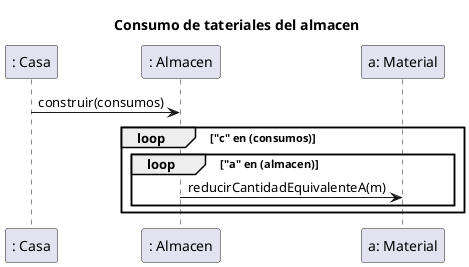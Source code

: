 @startuml

title Consumo de tateriales del almacen

": Casa" -> ": Almacen": construir(consumos)
loop "c" en (consumos)
    loop "a" en (almacen)
        ": Almacen" -> "a: Material": reducirCantidadEquivalenteA(m)
    end loop
end loop

@enduml